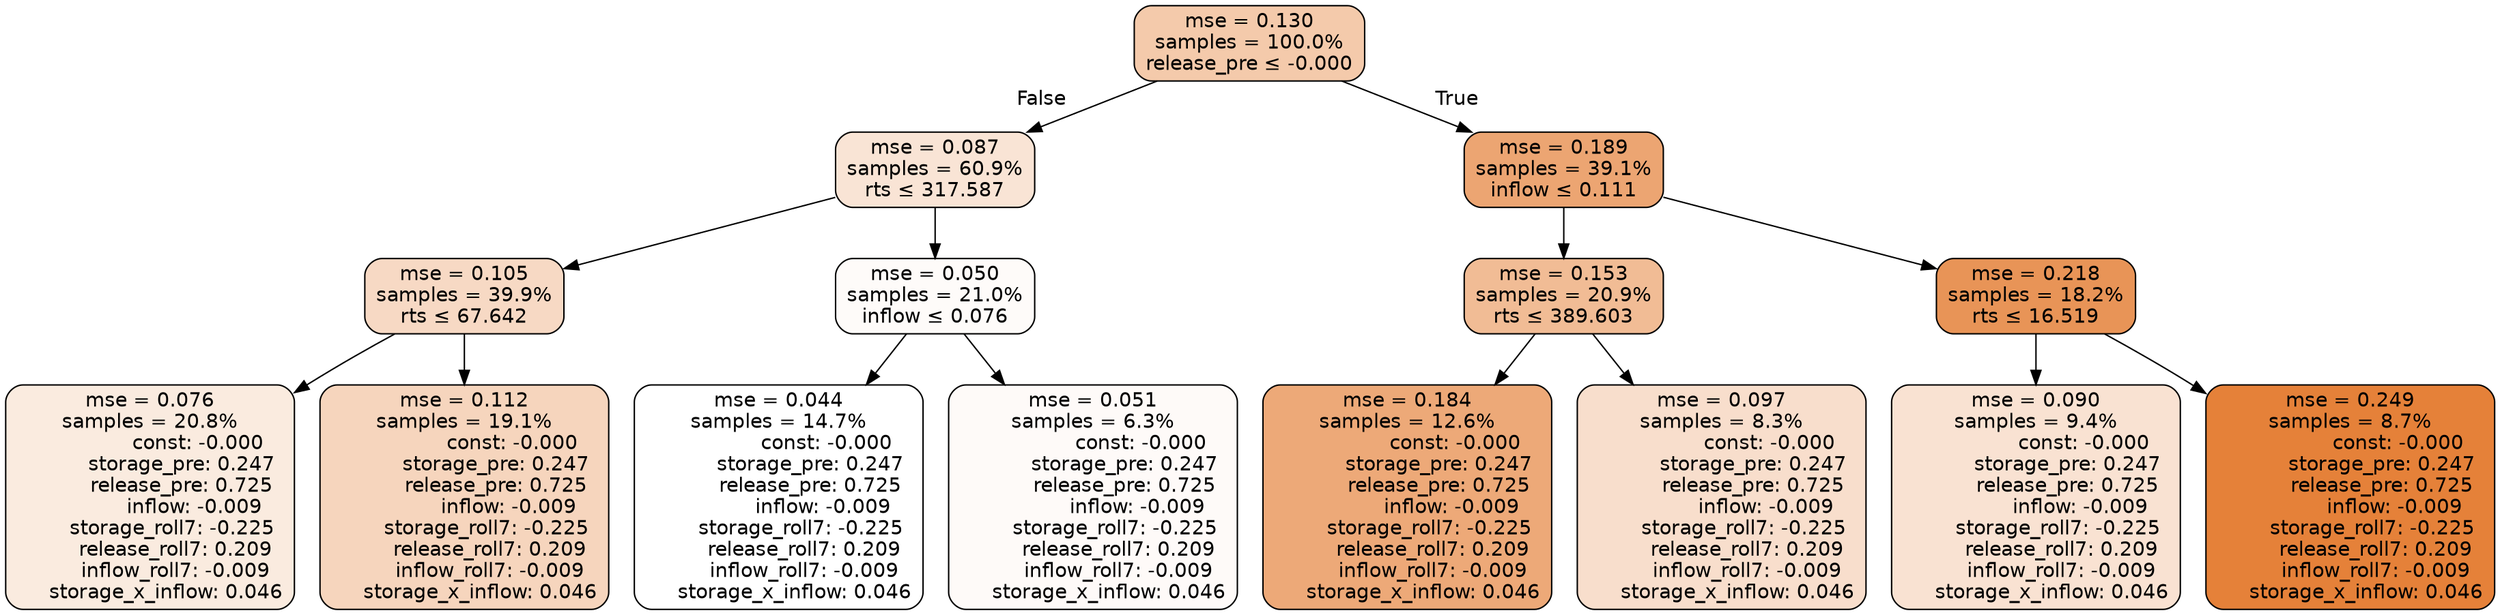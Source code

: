 digraph tree {
node [shape=rectangle, style="filled, rounded", color="black", fontname=helvetica] ;
edge [fontname=helvetica] ;
	"0" [label="mse = 0.130
samples = 100.0%
release_pre &le; -0.000", fillcolor="#f4caab"]
	"1" [label="mse = 0.087
samples = 60.9%
rts &le; 317.587", fillcolor="#f9e4d5"]
	"2" [label="mse = 0.105
samples = 39.9%
rts &le; 67.642", fillcolor="#f7d9c4"]
	"3" [label="mse = 0.076
samples = 20.8%
               const: -0.000
          storage_pre: 0.247
          release_pre: 0.725
              inflow: -0.009
       storage_roll7: -0.225
        release_roll7: 0.209
        inflow_roll7: -0.009
     storage_x_inflow: 0.046", fillcolor="#faebdf"]
	"4" [label="mse = 0.112
samples = 19.1%
               const: -0.000
          storage_pre: 0.247
          release_pre: 0.725
              inflow: -0.009
       storage_roll7: -0.225
        release_roll7: 0.209
        inflow_roll7: -0.009
     storage_x_inflow: 0.046", fillcolor="#f6d5bd"]
	"5" [label="mse = 0.050
samples = 21.0%
inflow &le; 0.076", fillcolor="#fefbf9"]
	"6" [label="mse = 0.044
samples = 14.7%
               const: -0.000
          storage_pre: 0.247
          release_pre: 0.725
              inflow: -0.009
       storage_roll7: -0.225
        release_roll7: 0.209
        inflow_roll7: -0.009
     storage_x_inflow: 0.046", fillcolor="#ffffff"]
	"7" [label="mse = 0.051
samples = 6.3%
               const: -0.000
          storage_pre: 0.247
          release_pre: 0.725
              inflow: -0.009
       storage_roll7: -0.225
        release_roll7: 0.209
        inflow_roll7: -0.009
     storage_x_inflow: 0.046", fillcolor="#fefaf8"]
	"8" [label="mse = 0.189
samples = 39.1%
inflow &le; 0.111", fillcolor="#eca572"]
	"9" [label="mse = 0.153
samples = 20.9%
rts &le; 389.603", fillcolor="#f1bc95"]
	"10" [label="mse = 0.184
samples = 12.6%
               const: -0.000
          storage_pre: 0.247
          release_pre: 0.725
              inflow: -0.009
       storage_roll7: -0.225
        release_roll7: 0.209
        inflow_roll7: -0.009
     storage_x_inflow: 0.046", fillcolor="#eda978"]
	"11" [label="mse = 0.097
samples = 8.3%
               const: -0.000
          storage_pre: 0.247
          release_pre: 0.725
              inflow: -0.009
       storage_roll7: -0.225
        release_roll7: 0.209
        inflow_roll7: -0.009
     storage_x_inflow: 0.046", fillcolor="#f8decc"]
	"12" [label="mse = 0.218
samples = 18.2%
rts &le; 16.519", fillcolor="#e89457"]
	"13" [label="mse = 0.090
samples = 9.4%
               const: -0.000
          storage_pre: 0.247
          release_pre: 0.725
              inflow: -0.009
       storage_roll7: -0.225
        release_roll7: 0.209
        inflow_roll7: -0.009
     storage_x_inflow: 0.046", fillcolor="#f9e2d2"]
	"14" [label="mse = 0.249
samples = 8.7%
               const: -0.000
          storage_pre: 0.247
          release_pre: 0.725
              inflow: -0.009
       storage_roll7: -0.225
        release_roll7: 0.209
        inflow_roll7: -0.009
     storage_x_inflow: 0.046", fillcolor="#e58139"]

	"0" -> "1" [labeldistance=2.5, labelangle=45, headlabel="False"]
	"1" -> "2"
	"2" -> "3"
	"2" -> "4"
	"1" -> "5"
	"5" -> "6"
	"5" -> "7"
	"0" -> "8" [labeldistance=2.5, labelangle=-45, headlabel="True"]
	"8" -> "9"
	"9" -> "10"
	"9" -> "11"
	"8" -> "12"
	"12" -> "13"
	"12" -> "14"
}
